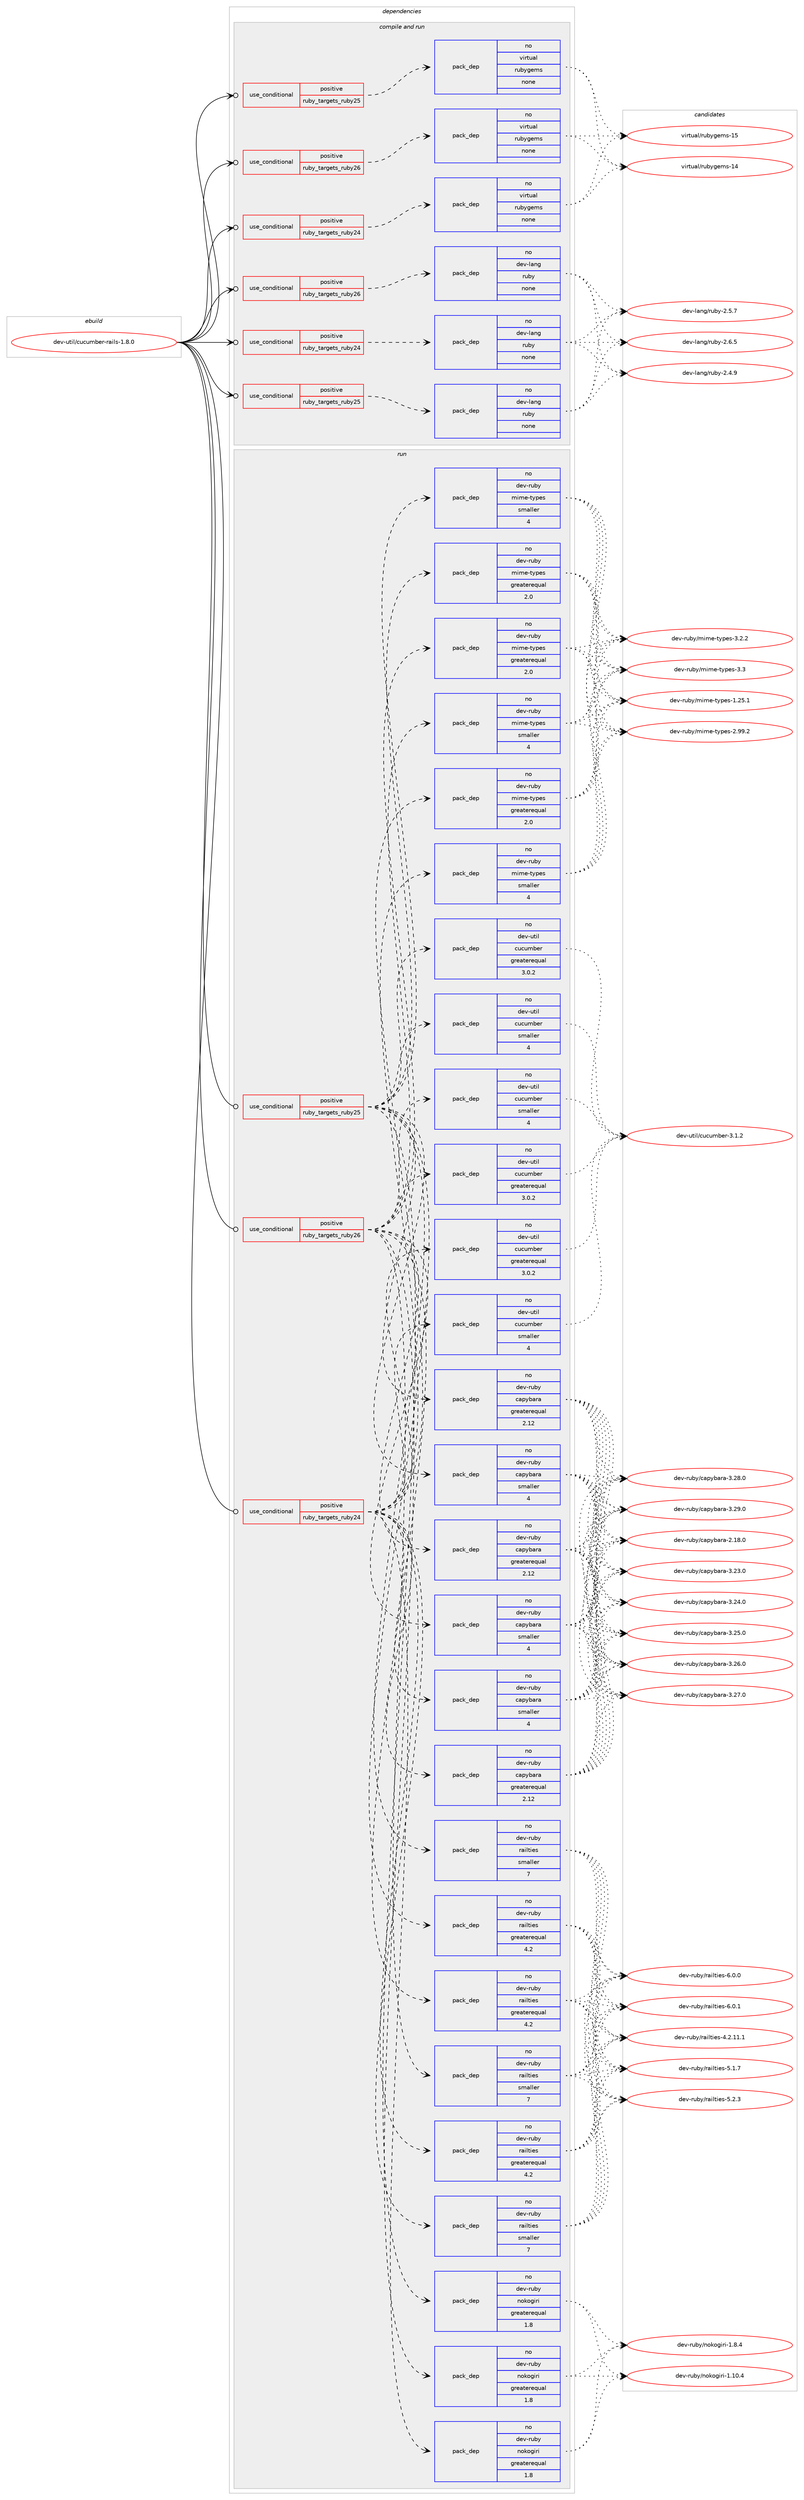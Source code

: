 digraph prolog {

# *************
# Graph options
# *************

newrank=true;
concentrate=true;
compound=true;
graph [rankdir=LR,fontname=Helvetica,fontsize=10,ranksep=1.5];#, ranksep=2.5, nodesep=0.2];
edge  [arrowhead=vee];
node  [fontname=Helvetica,fontsize=10];

# **********
# The ebuild
# **********

subgraph cluster_leftcol {
color=gray;
rank=same;
label=<<i>ebuild</i>>;
id [label="dev-util/cucumber-rails-1.8.0", color=red, width=4, href="../dev-util/cucumber-rails-1.8.0.svg"];
}

# ****************
# The dependencies
# ****************

subgraph cluster_midcol {
color=gray;
label=<<i>dependencies</i>>;
subgraph cluster_compile {
fillcolor="#eeeeee";
style=filled;
label=<<i>compile</i>>;
}
subgraph cluster_compileandrun {
fillcolor="#eeeeee";
style=filled;
label=<<i>compile and run</i>>;
subgraph cond182325 {
dependency727807 [label=<<TABLE BORDER="0" CELLBORDER="1" CELLSPACING="0" CELLPADDING="4"><TR><TD ROWSPAN="3" CELLPADDING="10">use_conditional</TD></TR><TR><TD>positive</TD></TR><TR><TD>ruby_targets_ruby24</TD></TR></TABLE>>, shape=none, color=red];
subgraph pack533356 {
dependency727808 [label=<<TABLE BORDER="0" CELLBORDER="1" CELLSPACING="0" CELLPADDING="4" WIDTH="220"><TR><TD ROWSPAN="6" CELLPADDING="30">pack_dep</TD></TR><TR><TD WIDTH="110">no</TD></TR><TR><TD>dev-lang</TD></TR><TR><TD>ruby</TD></TR><TR><TD>none</TD></TR><TR><TD></TD></TR></TABLE>>, shape=none, color=blue];
}
dependency727807:e -> dependency727808:w [weight=20,style="dashed",arrowhead="vee"];
}
id:e -> dependency727807:w [weight=20,style="solid",arrowhead="odotvee"];
subgraph cond182326 {
dependency727809 [label=<<TABLE BORDER="0" CELLBORDER="1" CELLSPACING="0" CELLPADDING="4"><TR><TD ROWSPAN="3" CELLPADDING="10">use_conditional</TD></TR><TR><TD>positive</TD></TR><TR><TD>ruby_targets_ruby24</TD></TR></TABLE>>, shape=none, color=red];
subgraph pack533357 {
dependency727810 [label=<<TABLE BORDER="0" CELLBORDER="1" CELLSPACING="0" CELLPADDING="4" WIDTH="220"><TR><TD ROWSPAN="6" CELLPADDING="30">pack_dep</TD></TR><TR><TD WIDTH="110">no</TD></TR><TR><TD>virtual</TD></TR><TR><TD>rubygems</TD></TR><TR><TD>none</TD></TR><TR><TD></TD></TR></TABLE>>, shape=none, color=blue];
}
dependency727809:e -> dependency727810:w [weight=20,style="dashed",arrowhead="vee"];
}
id:e -> dependency727809:w [weight=20,style="solid",arrowhead="odotvee"];
subgraph cond182327 {
dependency727811 [label=<<TABLE BORDER="0" CELLBORDER="1" CELLSPACING="0" CELLPADDING="4"><TR><TD ROWSPAN="3" CELLPADDING="10">use_conditional</TD></TR><TR><TD>positive</TD></TR><TR><TD>ruby_targets_ruby25</TD></TR></TABLE>>, shape=none, color=red];
subgraph pack533358 {
dependency727812 [label=<<TABLE BORDER="0" CELLBORDER="1" CELLSPACING="0" CELLPADDING="4" WIDTH="220"><TR><TD ROWSPAN="6" CELLPADDING="30">pack_dep</TD></TR><TR><TD WIDTH="110">no</TD></TR><TR><TD>dev-lang</TD></TR><TR><TD>ruby</TD></TR><TR><TD>none</TD></TR><TR><TD></TD></TR></TABLE>>, shape=none, color=blue];
}
dependency727811:e -> dependency727812:w [weight=20,style="dashed",arrowhead="vee"];
}
id:e -> dependency727811:w [weight=20,style="solid",arrowhead="odotvee"];
subgraph cond182328 {
dependency727813 [label=<<TABLE BORDER="0" CELLBORDER="1" CELLSPACING="0" CELLPADDING="4"><TR><TD ROWSPAN="3" CELLPADDING="10">use_conditional</TD></TR><TR><TD>positive</TD></TR><TR><TD>ruby_targets_ruby25</TD></TR></TABLE>>, shape=none, color=red];
subgraph pack533359 {
dependency727814 [label=<<TABLE BORDER="0" CELLBORDER="1" CELLSPACING="0" CELLPADDING="4" WIDTH="220"><TR><TD ROWSPAN="6" CELLPADDING="30">pack_dep</TD></TR><TR><TD WIDTH="110">no</TD></TR><TR><TD>virtual</TD></TR><TR><TD>rubygems</TD></TR><TR><TD>none</TD></TR><TR><TD></TD></TR></TABLE>>, shape=none, color=blue];
}
dependency727813:e -> dependency727814:w [weight=20,style="dashed",arrowhead="vee"];
}
id:e -> dependency727813:w [weight=20,style="solid",arrowhead="odotvee"];
subgraph cond182329 {
dependency727815 [label=<<TABLE BORDER="0" CELLBORDER="1" CELLSPACING="0" CELLPADDING="4"><TR><TD ROWSPAN="3" CELLPADDING="10">use_conditional</TD></TR><TR><TD>positive</TD></TR><TR><TD>ruby_targets_ruby26</TD></TR></TABLE>>, shape=none, color=red];
subgraph pack533360 {
dependency727816 [label=<<TABLE BORDER="0" CELLBORDER="1" CELLSPACING="0" CELLPADDING="4" WIDTH="220"><TR><TD ROWSPAN="6" CELLPADDING="30">pack_dep</TD></TR><TR><TD WIDTH="110">no</TD></TR><TR><TD>dev-lang</TD></TR><TR><TD>ruby</TD></TR><TR><TD>none</TD></TR><TR><TD></TD></TR></TABLE>>, shape=none, color=blue];
}
dependency727815:e -> dependency727816:w [weight=20,style="dashed",arrowhead="vee"];
}
id:e -> dependency727815:w [weight=20,style="solid",arrowhead="odotvee"];
subgraph cond182330 {
dependency727817 [label=<<TABLE BORDER="0" CELLBORDER="1" CELLSPACING="0" CELLPADDING="4"><TR><TD ROWSPAN="3" CELLPADDING="10">use_conditional</TD></TR><TR><TD>positive</TD></TR><TR><TD>ruby_targets_ruby26</TD></TR></TABLE>>, shape=none, color=red];
subgraph pack533361 {
dependency727818 [label=<<TABLE BORDER="0" CELLBORDER="1" CELLSPACING="0" CELLPADDING="4" WIDTH="220"><TR><TD ROWSPAN="6" CELLPADDING="30">pack_dep</TD></TR><TR><TD WIDTH="110">no</TD></TR><TR><TD>virtual</TD></TR><TR><TD>rubygems</TD></TR><TR><TD>none</TD></TR><TR><TD></TD></TR></TABLE>>, shape=none, color=blue];
}
dependency727817:e -> dependency727818:w [weight=20,style="dashed",arrowhead="vee"];
}
id:e -> dependency727817:w [weight=20,style="solid",arrowhead="odotvee"];
}
subgraph cluster_run {
fillcolor="#eeeeee";
style=filled;
label=<<i>run</i>>;
subgraph cond182331 {
dependency727819 [label=<<TABLE BORDER="0" CELLBORDER="1" CELLSPACING="0" CELLPADDING="4"><TR><TD ROWSPAN="3" CELLPADDING="10">use_conditional</TD></TR><TR><TD>positive</TD></TR><TR><TD>ruby_targets_ruby24</TD></TR></TABLE>>, shape=none, color=red];
subgraph pack533362 {
dependency727820 [label=<<TABLE BORDER="0" CELLBORDER="1" CELLSPACING="0" CELLPADDING="4" WIDTH="220"><TR><TD ROWSPAN="6" CELLPADDING="30">pack_dep</TD></TR><TR><TD WIDTH="110">no</TD></TR><TR><TD>dev-util</TD></TR><TR><TD>cucumber</TD></TR><TR><TD>greaterequal</TD></TR><TR><TD>3.0.2</TD></TR></TABLE>>, shape=none, color=blue];
}
dependency727819:e -> dependency727820:w [weight=20,style="dashed",arrowhead="vee"];
subgraph pack533363 {
dependency727821 [label=<<TABLE BORDER="0" CELLBORDER="1" CELLSPACING="0" CELLPADDING="4" WIDTH="220"><TR><TD ROWSPAN="6" CELLPADDING="30">pack_dep</TD></TR><TR><TD WIDTH="110">no</TD></TR><TR><TD>dev-util</TD></TR><TR><TD>cucumber</TD></TR><TR><TD>smaller</TD></TR><TR><TD>4</TD></TR></TABLE>>, shape=none, color=blue];
}
dependency727819:e -> dependency727821:w [weight=20,style="dashed",arrowhead="vee"];
subgraph pack533364 {
dependency727822 [label=<<TABLE BORDER="0" CELLBORDER="1" CELLSPACING="0" CELLPADDING="4" WIDTH="220"><TR><TD ROWSPAN="6" CELLPADDING="30">pack_dep</TD></TR><TR><TD WIDTH="110">no</TD></TR><TR><TD>dev-ruby</TD></TR><TR><TD>nokogiri</TD></TR><TR><TD>greaterequal</TD></TR><TR><TD>1.8</TD></TR></TABLE>>, shape=none, color=blue];
}
dependency727819:e -> dependency727822:w [weight=20,style="dashed",arrowhead="vee"];
subgraph pack533365 {
dependency727823 [label=<<TABLE BORDER="0" CELLBORDER="1" CELLSPACING="0" CELLPADDING="4" WIDTH="220"><TR><TD ROWSPAN="6" CELLPADDING="30">pack_dep</TD></TR><TR><TD WIDTH="110">no</TD></TR><TR><TD>dev-ruby</TD></TR><TR><TD>capybara</TD></TR><TR><TD>greaterequal</TD></TR><TR><TD>2.12</TD></TR></TABLE>>, shape=none, color=blue];
}
dependency727819:e -> dependency727823:w [weight=20,style="dashed",arrowhead="vee"];
subgraph pack533366 {
dependency727824 [label=<<TABLE BORDER="0" CELLBORDER="1" CELLSPACING="0" CELLPADDING="4" WIDTH="220"><TR><TD ROWSPAN="6" CELLPADDING="30">pack_dep</TD></TR><TR><TD WIDTH="110">no</TD></TR><TR><TD>dev-ruby</TD></TR><TR><TD>capybara</TD></TR><TR><TD>smaller</TD></TR><TR><TD>4</TD></TR></TABLE>>, shape=none, color=blue];
}
dependency727819:e -> dependency727824:w [weight=20,style="dashed",arrowhead="vee"];
subgraph pack533367 {
dependency727825 [label=<<TABLE BORDER="0" CELLBORDER="1" CELLSPACING="0" CELLPADDING="4" WIDTH="220"><TR><TD ROWSPAN="6" CELLPADDING="30">pack_dep</TD></TR><TR><TD WIDTH="110">no</TD></TR><TR><TD>dev-ruby</TD></TR><TR><TD>railties</TD></TR><TR><TD>greaterequal</TD></TR><TR><TD>4.2</TD></TR></TABLE>>, shape=none, color=blue];
}
dependency727819:e -> dependency727825:w [weight=20,style="dashed",arrowhead="vee"];
subgraph pack533368 {
dependency727826 [label=<<TABLE BORDER="0" CELLBORDER="1" CELLSPACING="0" CELLPADDING="4" WIDTH="220"><TR><TD ROWSPAN="6" CELLPADDING="30">pack_dep</TD></TR><TR><TD WIDTH="110">no</TD></TR><TR><TD>dev-ruby</TD></TR><TR><TD>railties</TD></TR><TR><TD>smaller</TD></TR><TR><TD>7</TD></TR></TABLE>>, shape=none, color=blue];
}
dependency727819:e -> dependency727826:w [weight=20,style="dashed",arrowhead="vee"];
subgraph pack533369 {
dependency727827 [label=<<TABLE BORDER="0" CELLBORDER="1" CELLSPACING="0" CELLPADDING="4" WIDTH="220"><TR><TD ROWSPAN="6" CELLPADDING="30">pack_dep</TD></TR><TR><TD WIDTH="110">no</TD></TR><TR><TD>dev-ruby</TD></TR><TR><TD>mime-types</TD></TR><TR><TD>greaterequal</TD></TR><TR><TD>2.0</TD></TR></TABLE>>, shape=none, color=blue];
}
dependency727819:e -> dependency727827:w [weight=20,style="dashed",arrowhead="vee"];
subgraph pack533370 {
dependency727828 [label=<<TABLE BORDER="0" CELLBORDER="1" CELLSPACING="0" CELLPADDING="4" WIDTH="220"><TR><TD ROWSPAN="6" CELLPADDING="30">pack_dep</TD></TR><TR><TD WIDTH="110">no</TD></TR><TR><TD>dev-ruby</TD></TR><TR><TD>mime-types</TD></TR><TR><TD>smaller</TD></TR><TR><TD>4</TD></TR></TABLE>>, shape=none, color=blue];
}
dependency727819:e -> dependency727828:w [weight=20,style="dashed",arrowhead="vee"];
}
id:e -> dependency727819:w [weight=20,style="solid",arrowhead="odot"];
subgraph cond182332 {
dependency727829 [label=<<TABLE BORDER="0" CELLBORDER="1" CELLSPACING="0" CELLPADDING="4"><TR><TD ROWSPAN="3" CELLPADDING="10">use_conditional</TD></TR><TR><TD>positive</TD></TR><TR><TD>ruby_targets_ruby25</TD></TR></TABLE>>, shape=none, color=red];
subgraph pack533371 {
dependency727830 [label=<<TABLE BORDER="0" CELLBORDER="1" CELLSPACING="0" CELLPADDING="4" WIDTH="220"><TR><TD ROWSPAN="6" CELLPADDING="30">pack_dep</TD></TR><TR><TD WIDTH="110">no</TD></TR><TR><TD>dev-util</TD></TR><TR><TD>cucumber</TD></TR><TR><TD>greaterequal</TD></TR><TR><TD>3.0.2</TD></TR></TABLE>>, shape=none, color=blue];
}
dependency727829:e -> dependency727830:w [weight=20,style="dashed",arrowhead="vee"];
subgraph pack533372 {
dependency727831 [label=<<TABLE BORDER="0" CELLBORDER="1" CELLSPACING="0" CELLPADDING="4" WIDTH="220"><TR><TD ROWSPAN="6" CELLPADDING="30">pack_dep</TD></TR><TR><TD WIDTH="110">no</TD></TR><TR><TD>dev-util</TD></TR><TR><TD>cucumber</TD></TR><TR><TD>smaller</TD></TR><TR><TD>4</TD></TR></TABLE>>, shape=none, color=blue];
}
dependency727829:e -> dependency727831:w [weight=20,style="dashed",arrowhead="vee"];
subgraph pack533373 {
dependency727832 [label=<<TABLE BORDER="0" CELLBORDER="1" CELLSPACING="0" CELLPADDING="4" WIDTH="220"><TR><TD ROWSPAN="6" CELLPADDING="30">pack_dep</TD></TR><TR><TD WIDTH="110">no</TD></TR><TR><TD>dev-ruby</TD></TR><TR><TD>nokogiri</TD></TR><TR><TD>greaterequal</TD></TR><TR><TD>1.8</TD></TR></TABLE>>, shape=none, color=blue];
}
dependency727829:e -> dependency727832:w [weight=20,style="dashed",arrowhead="vee"];
subgraph pack533374 {
dependency727833 [label=<<TABLE BORDER="0" CELLBORDER="1" CELLSPACING="0" CELLPADDING="4" WIDTH="220"><TR><TD ROWSPAN="6" CELLPADDING="30">pack_dep</TD></TR><TR><TD WIDTH="110">no</TD></TR><TR><TD>dev-ruby</TD></TR><TR><TD>capybara</TD></TR><TR><TD>greaterequal</TD></TR><TR><TD>2.12</TD></TR></TABLE>>, shape=none, color=blue];
}
dependency727829:e -> dependency727833:w [weight=20,style="dashed",arrowhead="vee"];
subgraph pack533375 {
dependency727834 [label=<<TABLE BORDER="0" CELLBORDER="1" CELLSPACING="0" CELLPADDING="4" WIDTH="220"><TR><TD ROWSPAN="6" CELLPADDING="30">pack_dep</TD></TR><TR><TD WIDTH="110">no</TD></TR><TR><TD>dev-ruby</TD></TR><TR><TD>capybara</TD></TR><TR><TD>smaller</TD></TR><TR><TD>4</TD></TR></TABLE>>, shape=none, color=blue];
}
dependency727829:e -> dependency727834:w [weight=20,style="dashed",arrowhead="vee"];
subgraph pack533376 {
dependency727835 [label=<<TABLE BORDER="0" CELLBORDER="1" CELLSPACING="0" CELLPADDING="4" WIDTH="220"><TR><TD ROWSPAN="6" CELLPADDING="30">pack_dep</TD></TR><TR><TD WIDTH="110">no</TD></TR><TR><TD>dev-ruby</TD></TR><TR><TD>railties</TD></TR><TR><TD>greaterequal</TD></TR><TR><TD>4.2</TD></TR></TABLE>>, shape=none, color=blue];
}
dependency727829:e -> dependency727835:w [weight=20,style="dashed",arrowhead="vee"];
subgraph pack533377 {
dependency727836 [label=<<TABLE BORDER="0" CELLBORDER="1" CELLSPACING="0" CELLPADDING="4" WIDTH="220"><TR><TD ROWSPAN="6" CELLPADDING="30">pack_dep</TD></TR><TR><TD WIDTH="110">no</TD></TR><TR><TD>dev-ruby</TD></TR><TR><TD>railties</TD></TR><TR><TD>smaller</TD></TR><TR><TD>7</TD></TR></TABLE>>, shape=none, color=blue];
}
dependency727829:e -> dependency727836:w [weight=20,style="dashed",arrowhead="vee"];
subgraph pack533378 {
dependency727837 [label=<<TABLE BORDER="0" CELLBORDER="1" CELLSPACING="0" CELLPADDING="4" WIDTH="220"><TR><TD ROWSPAN="6" CELLPADDING="30">pack_dep</TD></TR><TR><TD WIDTH="110">no</TD></TR><TR><TD>dev-ruby</TD></TR><TR><TD>mime-types</TD></TR><TR><TD>greaterequal</TD></TR><TR><TD>2.0</TD></TR></TABLE>>, shape=none, color=blue];
}
dependency727829:e -> dependency727837:w [weight=20,style="dashed",arrowhead="vee"];
subgraph pack533379 {
dependency727838 [label=<<TABLE BORDER="0" CELLBORDER="1" CELLSPACING="0" CELLPADDING="4" WIDTH="220"><TR><TD ROWSPAN="6" CELLPADDING="30">pack_dep</TD></TR><TR><TD WIDTH="110">no</TD></TR><TR><TD>dev-ruby</TD></TR><TR><TD>mime-types</TD></TR><TR><TD>smaller</TD></TR><TR><TD>4</TD></TR></TABLE>>, shape=none, color=blue];
}
dependency727829:e -> dependency727838:w [weight=20,style="dashed",arrowhead="vee"];
}
id:e -> dependency727829:w [weight=20,style="solid",arrowhead="odot"];
subgraph cond182333 {
dependency727839 [label=<<TABLE BORDER="0" CELLBORDER="1" CELLSPACING="0" CELLPADDING="4"><TR><TD ROWSPAN="3" CELLPADDING="10">use_conditional</TD></TR><TR><TD>positive</TD></TR><TR><TD>ruby_targets_ruby26</TD></TR></TABLE>>, shape=none, color=red];
subgraph pack533380 {
dependency727840 [label=<<TABLE BORDER="0" CELLBORDER="1" CELLSPACING="0" CELLPADDING="4" WIDTH="220"><TR><TD ROWSPAN="6" CELLPADDING="30">pack_dep</TD></TR><TR><TD WIDTH="110">no</TD></TR><TR><TD>dev-util</TD></TR><TR><TD>cucumber</TD></TR><TR><TD>greaterequal</TD></TR><TR><TD>3.0.2</TD></TR></TABLE>>, shape=none, color=blue];
}
dependency727839:e -> dependency727840:w [weight=20,style="dashed",arrowhead="vee"];
subgraph pack533381 {
dependency727841 [label=<<TABLE BORDER="0" CELLBORDER="1" CELLSPACING="0" CELLPADDING="4" WIDTH="220"><TR><TD ROWSPAN="6" CELLPADDING="30">pack_dep</TD></TR><TR><TD WIDTH="110">no</TD></TR><TR><TD>dev-util</TD></TR><TR><TD>cucumber</TD></TR><TR><TD>smaller</TD></TR><TR><TD>4</TD></TR></TABLE>>, shape=none, color=blue];
}
dependency727839:e -> dependency727841:w [weight=20,style="dashed",arrowhead="vee"];
subgraph pack533382 {
dependency727842 [label=<<TABLE BORDER="0" CELLBORDER="1" CELLSPACING="0" CELLPADDING="4" WIDTH="220"><TR><TD ROWSPAN="6" CELLPADDING="30">pack_dep</TD></TR><TR><TD WIDTH="110">no</TD></TR><TR><TD>dev-ruby</TD></TR><TR><TD>nokogiri</TD></TR><TR><TD>greaterequal</TD></TR><TR><TD>1.8</TD></TR></TABLE>>, shape=none, color=blue];
}
dependency727839:e -> dependency727842:w [weight=20,style="dashed",arrowhead="vee"];
subgraph pack533383 {
dependency727843 [label=<<TABLE BORDER="0" CELLBORDER="1" CELLSPACING="0" CELLPADDING="4" WIDTH="220"><TR><TD ROWSPAN="6" CELLPADDING="30">pack_dep</TD></TR><TR><TD WIDTH="110">no</TD></TR><TR><TD>dev-ruby</TD></TR><TR><TD>capybara</TD></TR><TR><TD>greaterequal</TD></TR><TR><TD>2.12</TD></TR></TABLE>>, shape=none, color=blue];
}
dependency727839:e -> dependency727843:w [weight=20,style="dashed",arrowhead="vee"];
subgraph pack533384 {
dependency727844 [label=<<TABLE BORDER="0" CELLBORDER="1" CELLSPACING="0" CELLPADDING="4" WIDTH="220"><TR><TD ROWSPAN="6" CELLPADDING="30">pack_dep</TD></TR><TR><TD WIDTH="110">no</TD></TR><TR><TD>dev-ruby</TD></TR><TR><TD>capybara</TD></TR><TR><TD>smaller</TD></TR><TR><TD>4</TD></TR></TABLE>>, shape=none, color=blue];
}
dependency727839:e -> dependency727844:w [weight=20,style="dashed",arrowhead="vee"];
subgraph pack533385 {
dependency727845 [label=<<TABLE BORDER="0" CELLBORDER="1" CELLSPACING="0" CELLPADDING="4" WIDTH="220"><TR><TD ROWSPAN="6" CELLPADDING="30">pack_dep</TD></TR><TR><TD WIDTH="110">no</TD></TR><TR><TD>dev-ruby</TD></TR><TR><TD>railties</TD></TR><TR><TD>greaterequal</TD></TR><TR><TD>4.2</TD></TR></TABLE>>, shape=none, color=blue];
}
dependency727839:e -> dependency727845:w [weight=20,style="dashed",arrowhead="vee"];
subgraph pack533386 {
dependency727846 [label=<<TABLE BORDER="0" CELLBORDER="1" CELLSPACING="0" CELLPADDING="4" WIDTH="220"><TR><TD ROWSPAN="6" CELLPADDING="30">pack_dep</TD></TR><TR><TD WIDTH="110">no</TD></TR><TR><TD>dev-ruby</TD></TR><TR><TD>railties</TD></TR><TR><TD>smaller</TD></TR><TR><TD>7</TD></TR></TABLE>>, shape=none, color=blue];
}
dependency727839:e -> dependency727846:w [weight=20,style="dashed",arrowhead="vee"];
subgraph pack533387 {
dependency727847 [label=<<TABLE BORDER="0" CELLBORDER="1" CELLSPACING="0" CELLPADDING="4" WIDTH="220"><TR><TD ROWSPAN="6" CELLPADDING="30">pack_dep</TD></TR><TR><TD WIDTH="110">no</TD></TR><TR><TD>dev-ruby</TD></TR><TR><TD>mime-types</TD></TR><TR><TD>greaterequal</TD></TR><TR><TD>2.0</TD></TR></TABLE>>, shape=none, color=blue];
}
dependency727839:e -> dependency727847:w [weight=20,style="dashed",arrowhead="vee"];
subgraph pack533388 {
dependency727848 [label=<<TABLE BORDER="0" CELLBORDER="1" CELLSPACING="0" CELLPADDING="4" WIDTH="220"><TR><TD ROWSPAN="6" CELLPADDING="30">pack_dep</TD></TR><TR><TD WIDTH="110">no</TD></TR><TR><TD>dev-ruby</TD></TR><TR><TD>mime-types</TD></TR><TR><TD>smaller</TD></TR><TR><TD>4</TD></TR></TABLE>>, shape=none, color=blue];
}
dependency727839:e -> dependency727848:w [weight=20,style="dashed",arrowhead="vee"];
}
id:e -> dependency727839:w [weight=20,style="solid",arrowhead="odot"];
}
}

# **************
# The candidates
# **************

subgraph cluster_choices {
rank=same;
color=gray;
label=<<i>candidates</i>>;

subgraph choice533356 {
color=black;
nodesep=1;
choice10010111845108971101034711411798121455046524657 [label="dev-lang/ruby-2.4.9", color=red, width=4,href="../dev-lang/ruby-2.4.9.svg"];
choice10010111845108971101034711411798121455046534655 [label="dev-lang/ruby-2.5.7", color=red, width=4,href="../dev-lang/ruby-2.5.7.svg"];
choice10010111845108971101034711411798121455046544653 [label="dev-lang/ruby-2.6.5", color=red, width=4,href="../dev-lang/ruby-2.6.5.svg"];
dependency727808:e -> choice10010111845108971101034711411798121455046524657:w [style=dotted,weight="100"];
dependency727808:e -> choice10010111845108971101034711411798121455046534655:w [style=dotted,weight="100"];
dependency727808:e -> choice10010111845108971101034711411798121455046544653:w [style=dotted,weight="100"];
}
subgraph choice533357 {
color=black;
nodesep=1;
choice118105114116117971084711411798121103101109115454952 [label="virtual/rubygems-14", color=red, width=4,href="../virtual/rubygems-14.svg"];
choice118105114116117971084711411798121103101109115454953 [label="virtual/rubygems-15", color=red, width=4,href="../virtual/rubygems-15.svg"];
dependency727810:e -> choice118105114116117971084711411798121103101109115454952:w [style=dotted,weight="100"];
dependency727810:e -> choice118105114116117971084711411798121103101109115454953:w [style=dotted,weight="100"];
}
subgraph choice533358 {
color=black;
nodesep=1;
choice10010111845108971101034711411798121455046524657 [label="dev-lang/ruby-2.4.9", color=red, width=4,href="../dev-lang/ruby-2.4.9.svg"];
choice10010111845108971101034711411798121455046534655 [label="dev-lang/ruby-2.5.7", color=red, width=4,href="../dev-lang/ruby-2.5.7.svg"];
choice10010111845108971101034711411798121455046544653 [label="dev-lang/ruby-2.6.5", color=red, width=4,href="../dev-lang/ruby-2.6.5.svg"];
dependency727812:e -> choice10010111845108971101034711411798121455046524657:w [style=dotted,weight="100"];
dependency727812:e -> choice10010111845108971101034711411798121455046534655:w [style=dotted,weight="100"];
dependency727812:e -> choice10010111845108971101034711411798121455046544653:w [style=dotted,weight="100"];
}
subgraph choice533359 {
color=black;
nodesep=1;
choice118105114116117971084711411798121103101109115454952 [label="virtual/rubygems-14", color=red, width=4,href="../virtual/rubygems-14.svg"];
choice118105114116117971084711411798121103101109115454953 [label="virtual/rubygems-15", color=red, width=4,href="../virtual/rubygems-15.svg"];
dependency727814:e -> choice118105114116117971084711411798121103101109115454952:w [style=dotted,weight="100"];
dependency727814:e -> choice118105114116117971084711411798121103101109115454953:w [style=dotted,weight="100"];
}
subgraph choice533360 {
color=black;
nodesep=1;
choice10010111845108971101034711411798121455046524657 [label="dev-lang/ruby-2.4.9", color=red, width=4,href="../dev-lang/ruby-2.4.9.svg"];
choice10010111845108971101034711411798121455046534655 [label="dev-lang/ruby-2.5.7", color=red, width=4,href="../dev-lang/ruby-2.5.7.svg"];
choice10010111845108971101034711411798121455046544653 [label="dev-lang/ruby-2.6.5", color=red, width=4,href="../dev-lang/ruby-2.6.5.svg"];
dependency727816:e -> choice10010111845108971101034711411798121455046524657:w [style=dotted,weight="100"];
dependency727816:e -> choice10010111845108971101034711411798121455046534655:w [style=dotted,weight="100"];
dependency727816:e -> choice10010111845108971101034711411798121455046544653:w [style=dotted,weight="100"];
}
subgraph choice533361 {
color=black;
nodesep=1;
choice118105114116117971084711411798121103101109115454952 [label="virtual/rubygems-14", color=red, width=4,href="../virtual/rubygems-14.svg"];
choice118105114116117971084711411798121103101109115454953 [label="virtual/rubygems-15", color=red, width=4,href="../virtual/rubygems-15.svg"];
dependency727818:e -> choice118105114116117971084711411798121103101109115454952:w [style=dotted,weight="100"];
dependency727818:e -> choice118105114116117971084711411798121103101109115454953:w [style=dotted,weight="100"];
}
subgraph choice533362 {
color=black;
nodesep=1;
choice1001011184511711610510847991179911710998101114455146494650 [label="dev-util/cucumber-3.1.2", color=red, width=4,href="../dev-util/cucumber-3.1.2.svg"];
dependency727820:e -> choice1001011184511711610510847991179911710998101114455146494650:w [style=dotted,weight="100"];
}
subgraph choice533363 {
color=black;
nodesep=1;
choice1001011184511711610510847991179911710998101114455146494650 [label="dev-util/cucumber-3.1.2", color=red, width=4,href="../dev-util/cucumber-3.1.2.svg"];
dependency727821:e -> choice1001011184511711610510847991179911710998101114455146494650:w [style=dotted,weight="100"];
}
subgraph choice533364 {
color=black;
nodesep=1;
choice10010111845114117981214711011110711110310511410545494649484652 [label="dev-ruby/nokogiri-1.10.4", color=red, width=4,href="../dev-ruby/nokogiri-1.10.4.svg"];
choice100101118451141179812147110111107111103105114105454946564652 [label="dev-ruby/nokogiri-1.8.4", color=red, width=4,href="../dev-ruby/nokogiri-1.8.4.svg"];
dependency727822:e -> choice10010111845114117981214711011110711110310511410545494649484652:w [style=dotted,weight="100"];
dependency727822:e -> choice100101118451141179812147110111107111103105114105454946564652:w [style=dotted,weight="100"];
}
subgraph choice533365 {
color=black;
nodesep=1;
choice100101118451141179812147999711212198971149745504649564648 [label="dev-ruby/capybara-2.18.0", color=red, width=4,href="../dev-ruby/capybara-2.18.0.svg"];
choice100101118451141179812147999711212198971149745514650514648 [label="dev-ruby/capybara-3.23.0", color=red, width=4,href="../dev-ruby/capybara-3.23.0.svg"];
choice100101118451141179812147999711212198971149745514650524648 [label="dev-ruby/capybara-3.24.0", color=red, width=4,href="../dev-ruby/capybara-3.24.0.svg"];
choice100101118451141179812147999711212198971149745514650534648 [label="dev-ruby/capybara-3.25.0", color=red, width=4,href="../dev-ruby/capybara-3.25.0.svg"];
choice100101118451141179812147999711212198971149745514650544648 [label="dev-ruby/capybara-3.26.0", color=red, width=4,href="../dev-ruby/capybara-3.26.0.svg"];
choice100101118451141179812147999711212198971149745514650554648 [label="dev-ruby/capybara-3.27.0", color=red, width=4,href="../dev-ruby/capybara-3.27.0.svg"];
choice100101118451141179812147999711212198971149745514650564648 [label="dev-ruby/capybara-3.28.0", color=red, width=4,href="../dev-ruby/capybara-3.28.0.svg"];
choice100101118451141179812147999711212198971149745514650574648 [label="dev-ruby/capybara-3.29.0", color=red, width=4,href="../dev-ruby/capybara-3.29.0.svg"];
dependency727823:e -> choice100101118451141179812147999711212198971149745504649564648:w [style=dotted,weight="100"];
dependency727823:e -> choice100101118451141179812147999711212198971149745514650514648:w [style=dotted,weight="100"];
dependency727823:e -> choice100101118451141179812147999711212198971149745514650524648:w [style=dotted,weight="100"];
dependency727823:e -> choice100101118451141179812147999711212198971149745514650534648:w [style=dotted,weight="100"];
dependency727823:e -> choice100101118451141179812147999711212198971149745514650544648:w [style=dotted,weight="100"];
dependency727823:e -> choice100101118451141179812147999711212198971149745514650554648:w [style=dotted,weight="100"];
dependency727823:e -> choice100101118451141179812147999711212198971149745514650564648:w [style=dotted,weight="100"];
dependency727823:e -> choice100101118451141179812147999711212198971149745514650574648:w [style=dotted,weight="100"];
}
subgraph choice533366 {
color=black;
nodesep=1;
choice100101118451141179812147999711212198971149745504649564648 [label="dev-ruby/capybara-2.18.0", color=red, width=4,href="../dev-ruby/capybara-2.18.0.svg"];
choice100101118451141179812147999711212198971149745514650514648 [label="dev-ruby/capybara-3.23.0", color=red, width=4,href="../dev-ruby/capybara-3.23.0.svg"];
choice100101118451141179812147999711212198971149745514650524648 [label="dev-ruby/capybara-3.24.0", color=red, width=4,href="../dev-ruby/capybara-3.24.0.svg"];
choice100101118451141179812147999711212198971149745514650534648 [label="dev-ruby/capybara-3.25.0", color=red, width=4,href="../dev-ruby/capybara-3.25.0.svg"];
choice100101118451141179812147999711212198971149745514650544648 [label="dev-ruby/capybara-3.26.0", color=red, width=4,href="../dev-ruby/capybara-3.26.0.svg"];
choice100101118451141179812147999711212198971149745514650554648 [label="dev-ruby/capybara-3.27.0", color=red, width=4,href="../dev-ruby/capybara-3.27.0.svg"];
choice100101118451141179812147999711212198971149745514650564648 [label="dev-ruby/capybara-3.28.0", color=red, width=4,href="../dev-ruby/capybara-3.28.0.svg"];
choice100101118451141179812147999711212198971149745514650574648 [label="dev-ruby/capybara-3.29.0", color=red, width=4,href="../dev-ruby/capybara-3.29.0.svg"];
dependency727824:e -> choice100101118451141179812147999711212198971149745504649564648:w [style=dotted,weight="100"];
dependency727824:e -> choice100101118451141179812147999711212198971149745514650514648:w [style=dotted,weight="100"];
dependency727824:e -> choice100101118451141179812147999711212198971149745514650524648:w [style=dotted,weight="100"];
dependency727824:e -> choice100101118451141179812147999711212198971149745514650534648:w [style=dotted,weight="100"];
dependency727824:e -> choice100101118451141179812147999711212198971149745514650544648:w [style=dotted,weight="100"];
dependency727824:e -> choice100101118451141179812147999711212198971149745514650554648:w [style=dotted,weight="100"];
dependency727824:e -> choice100101118451141179812147999711212198971149745514650564648:w [style=dotted,weight="100"];
dependency727824:e -> choice100101118451141179812147999711212198971149745514650574648:w [style=dotted,weight="100"];
}
subgraph choice533367 {
color=black;
nodesep=1;
choice10010111845114117981214711497105108116105101115455246504649494649 [label="dev-ruby/railties-4.2.11.1", color=red, width=4,href="../dev-ruby/railties-4.2.11.1.svg"];
choice10010111845114117981214711497105108116105101115455346494655 [label="dev-ruby/railties-5.1.7", color=red, width=4,href="../dev-ruby/railties-5.1.7.svg"];
choice10010111845114117981214711497105108116105101115455346504651 [label="dev-ruby/railties-5.2.3", color=red, width=4,href="../dev-ruby/railties-5.2.3.svg"];
choice10010111845114117981214711497105108116105101115455446484648 [label="dev-ruby/railties-6.0.0", color=red, width=4,href="../dev-ruby/railties-6.0.0.svg"];
choice10010111845114117981214711497105108116105101115455446484649 [label="dev-ruby/railties-6.0.1", color=red, width=4,href="../dev-ruby/railties-6.0.1.svg"];
dependency727825:e -> choice10010111845114117981214711497105108116105101115455246504649494649:w [style=dotted,weight="100"];
dependency727825:e -> choice10010111845114117981214711497105108116105101115455346494655:w [style=dotted,weight="100"];
dependency727825:e -> choice10010111845114117981214711497105108116105101115455346504651:w [style=dotted,weight="100"];
dependency727825:e -> choice10010111845114117981214711497105108116105101115455446484648:w [style=dotted,weight="100"];
dependency727825:e -> choice10010111845114117981214711497105108116105101115455446484649:w [style=dotted,weight="100"];
}
subgraph choice533368 {
color=black;
nodesep=1;
choice10010111845114117981214711497105108116105101115455246504649494649 [label="dev-ruby/railties-4.2.11.1", color=red, width=4,href="../dev-ruby/railties-4.2.11.1.svg"];
choice10010111845114117981214711497105108116105101115455346494655 [label="dev-ruby/railties-5.1.7", color=red, width=4,href="../dev-ruby/railties-5.1.7.svg"];
choice10010111845114117981214711497105108116105101115455346504651 [label="dev-ruby/railties-5.2.3", color=red, width=4,href="../dev-ruby/railties-5.2.3.svg"];
choice10010111845114117981214711497105108116105101115455446484648 [label="dev-ruby/railties-6.0.0", color=red, width=4,href="../dev-ruby/railties-6.0.0.svg"];
choice10010111845114117981214711497105108116105101115455446484649 [label="dev-ruby/railties-6.0.1", color=red, width=4,href="../dev-ruby/railties-6.0.1.svg"];
dependency727826:e -> choice10010111845114117981214711497105108116105101115455246504649494649:w [style=dotted,weight="100"];
dependency727826:e -> choice10010111845114117981214711497105108116105101115455346494655:w [style=dotted,weight="100"];
dependency727826:e -> choice10010111845114117981214711497105108116105101115455346504651:w [style=dotted,weight="100"];
dependency727826:e -> choice10010111845114117981214711497105108116105101115455446484648:w [style=dotted,weight="100"];
dependency727826:e -> choice10010111845114117981214711497105108116105101115455446484649:w [style=dotted,weight="100"];
}
subgraph choice533369 {
color=black;
nodesep=1;
choice1001011184511411798121471091051091014511612111210111545494650534649 [label="dev-ruby/mime-types-1.25.1", color=red, width=4,href="../dev-ruby/mime-types-1.25.1.svg"];
choice1001011184511411798121471091051091014511612111210111545504657574650 [label="dev-ruby/mime-types-2.99.2", color=red, width=4,href="../dev-ruby/mime-types-2.99.2.svg"];
choice10010111845114117981214710910510910145116121112101115455146504650 [label="dev-ruby/mime-types-3.2.2", color=red, width=4,href="../dev-ruby/mime-types-3.2.2.svg"];
choice1001011184511411798121471091051091014511612111210111545514651 [label="dev-ruby/mime-types-3.3", color=red, width=4,href="../dev-ruby/mime-types-3.3.svg"];
dependency727827:e -> choice1001011184511411798121471091051091014511612111210111545494650534649:w [style=dotted,weight="100"];
dependency727827:e -> choice1001011184511411798121471091051091014511612111210111545504657574650:w [style=dotted,weight="100"];
dependency727827:e -> choice10010111845114117981214710910510910145116121112101115455146504650:w [style=dotted,weight="100"];
dependency727827:e -> choice1001011184511411798121471091051091014511612111210111545514651:w [style=dotted,weight="100"];
}
subgraph choice533370 {
color=black;
nodesep=1;
choice1001011184511411798121471091051091014511612111210111545494650534649 [label="dev-ruby/mime-types-1.25.1", color=red, width=4,href="../dev-ruby/mime-types-1.25.1.svg"];
choice1001011184511411798121471091051091014511612111210111545504657574650 [label="dev-ruby/mime-types-2.99.2", color=red, width=4,href="../dev-ruby/mime-types-2.99.2.svg"];
choice10010111845114117981214710910510910145116121112101115455146504650 [label="dev-ruby/mime-types-3.2.2", color=red, width=4,href="../dev-ruby/mime-types-3.2.2.svg"];
choice1001011184511411798121471091051091014511612111210111545514651 [label="dev-ruby/mime-types-3.3", color=red, width=4,href="../dev-ruby/mime-types-3.3.svg"];
dependency727828:e -> choice1001011184511411798121471091051091014511612111210111545494650534649:w [style=dotted,weight="100"];
dependency727828:e -> choice1001011184511411798121471091051091014511612111210111545504657574650:w [style=dotted,weight="100"];
dependency727828:e -> choice10010111845114117981214710910510910145116121112101115455146504650:w [style=dotted,weight="100"];
dependency727828:e -> choice1001011184511411798121471091051091014511612111210111545514651:w [style=dotted,weight="100"];
}
subgraph choice533371 {
color=black;
nodesep=1;
choice1001011184511711610510847991179911710998101114455146494650 [label="dev-util/cucumber-3.1.2", color=red, width=4,href="../dev-util/cucumber-3.1.2.svg"];
dependency727830:e -> choice1001011184511711610510847991179911710998101114455146494650:w [style=dotted,weight="100"];
}
subgraph choice533372 {
color=black;
nodesep=1;
choice1001011184511711610510847991179911710998101114455146494650 [label="dev-util/cucumber-3.1.2", color=red, width=4,href="../dev-util/cucumber-3.1.2.svg"];
dependency727831:e -> choice1001011184511711610510847991179911710998101114455146494650:w [style=dotted,weight="100"];
}
subgraph choice533373 {
color=black;
nodesep=1;
choice10010111845114117981214711011110711110310511410545494649484652 [label="dev-ruby/nokogiri-1.10.4", color=red, width=4,href="../dev-ruby/nokogiri-1.10.4.svg"];
choice100101118451141179812147110111107111103105114105454946564652 [label="dev-ruby/nokogiri-1.8.4", color=red, width=4,href="../dev-ruby/nokogiri-1.8.4.svg"];
dependency727832:e -> choice10010111845114117981214711011110711110310511410545494649484652:w [style=dotted,weight="100"];
dependency727832:e -> choice100101118451141179812147110111107111103105114105454946564652:w [style=dotted,weight="100"];
}
subgraph choice533374 {
color=black;
nodesep=1;
choice100101118451141179812147999711212198971149745504649564648 [label="dev-ruby/capybara-2.18.0", color=red, width=4,href="../dev-ruby/capybara-2.18.0.svg"];
choice100101118451141179812147999711212198971149745514650514648 [label="dev-ruby/capybara-3.23.0", color=red, width=4,href="../dev-ruby/capybara-3.23.0.svg"];
choice100101118451141179812147999711212198971149745514650524648 [label="dev-ruby/capybara-3.24.0", color=red, width=4,href="../dev-ruby/capybara-3.24.0.svg"];
choice100101118451141179812147999711212198971149745514650534648 [label="dev-ruby/capybara-3.25.0", color=red, width=4,href="../dev-ruby/capybara-3.25.0.svg"];
choice100101118451141179812147999711212198971149745514650544648 [label="dev-ruby/capybara-3.26.0", color=red, width=4,href="../dev-ruby/capybara-3.26.0.svg"];
choice100101118451141179812147999711212198971149745514650554648 [label="dev-ruby/capybara-3.27.0", color=red, width=4,href="../dev-ruby/capybara-3.27.0.svg"];
choice100101118451141179812147999711212198971149745514650564648 [label="dev-ruby/capybara-3.28.0", color=red, width=4,href="../dev-ruby/capybara-3.28.0.svg"];
choice100101118451141179812147999711212198971149745514650574648 [label="dev-ruby/capybara-3.29.0", color=red, width=4,href="../dev-ruby/capybara-3.29.0.svg"];
dependency727833:e -> choice100101118451141179812147999711212198971149745504649564648:w [style=dotted,weight="100"];
dependency727833:e -> choice100101118451141179812147999711212198971149745514650514648:w [style=dotted,weight="100"];
dependency727833:e -> choice100101118451141179812147999711212198971149745514650524648:w [style=dotted,weight="100"];
dependency727833:e -> choice100101118451141179812147999711212198971149745514650534648:w [style=dotted,weight="100"];
dependency727833:e -> choice100101118451141179812147999711212198971149745514650544648:w [style=dotted,weight="100"];
dependency727833:e -> choice100101118451141179812147999711212198971149745514650554648:w [style=dotted,weight="100"];
dependency727833:e -> choice100101118451141179812147999711212198971149745514650564648:w [style=dotted,weight="100"];
dependency727833:e -> choice100101118451141179812147999711212198971149745514650574648:w [style=dotted,weight="100"];
}
subgraph choice533375 {
color=black;
nodesep=1;
choice100101118451141179812147999711212198971149745504649564648 [label="dev-ruby/capybara-2.18.0", color=red, width=4,href="../dev-ruby/capybara-2.18.0.svg"];
choice100101118451141179812147999711212198971149745514650514648 [label="dev-ruby/capybara-3.23.0", color=red, width=4,href="../dev-ruby/capybara-3.23.0.svg"];
choice100101118451141179812147999711212198971149745514650524648 [label="dev-ruby/capybara-3.24.0", color=red, width=4,href="../dev-ruby/capybara-3.24.0.svg"];
choice100101118451141179812147999711212198971149745514650534648 [label="dev-ruby/capybara-3.25.0", color=red, width=4,href="../dev-ruby/capybara-3.25.0.svg"];
choice100101118451141179812147999711212198971149745514650544648 [label="dev-ruby/capybara-3.26.0", color=red, width=4,href="../dev-ruby/capybara-3.26.0.svg"];
choice100101118451141179812147999711212198971149745514650554648 [label="dev-ruby/capybara-3.27.0", color=red, width=4,href="../dev-ruby/capybara-3.27.0.svg"];
choice100101118451141179812147999711212198971149745514650564648 [label="dev-ruby/capybara-3.28.0", color=red, width=4,href="../dev-ruby/capybara-3.28.0.svg"];
choice100101118451141179812147999711212198971149745514650574648 [label="dev-ruby/capybara-3.29.0", color=red, width=4,href="../dev-ruby/capybara-3.29.0.svg"];
dependency727834:e -> choice100101118451141179812147999711212198971149745504649564648:w [style=dotted,weight="100"];
dependency727834:e -> choice100101118451141179812147999711212198971149745514650514648:w [style=dotted,weight="100"];
dependency727834:e -> choice100101118451141179812147999711212198971149745514650524648:w [style=dotted,weight="100"];
dependency727834:e -> choice100101118451141179812147999711212198971149745514650534648:w [style=dotted,weight="100"];
dependency727834:e -> choice100101118451141179812147999711212198971149745514650544648:w [style=dotted,weight="100"];
dependency727834:e -> choice100101118451141179812147999711212198971149745514650554648:w [style=dotted,weight="100"];
dependency727834:e -> choice100101118451141179812147999711212198971149745514650564648:w [style=dotted,weight="100"];
dependency727834:e -> choice100101118451141179812147999711212198971149745514650574648:w [style=dotted,weight="100"];
}
subgraph choice533376 {
color=black;
nodesep=1;
choice10010111845114117981214711497105108116105101115455246504649494649 [label="dev-ruby/railties-4.2.11.1", color=red, width=4,href="../dev-ruby/railties-4.2.11.1.svg"];
choice10010111845114117981214711497105108116105101115455346494655 [label="dev-ruby/railties-5.1.7", color=red, width=4,href="../dev-ruby/railties-5.1.7.svg"];
choice10010111845114117981214711497105108116105101115455346504651 [label="dev-ruby/railties-5.2.3", color=red, width=4,href="../dev-ruby/railties-5.2.3.svg"];
choice10010111845114117981214711497105108116105101115455446484648 [label="dev-ruby/railties-6.0.0", color=red, width=4,href="../dev-ruby/railties-6.0.0.svg"];
choice10010111845114117981214711497105108116105101115455446484649 [label="dev-ruby/railties-6.0.1", color=red, width=4,href="../dev-ruby/railties-6.0.1.svg"];
dependency727835:e -> choice10010111845114117981214711497105108116105101115455246504649494649:w [style=dotted,weight="100"];
dependency727835:e -> choice10010111845114117981214711497105108116105101115455346494655:w [style=dotted,weight="100"];
dependency727835:e -> choice10010111845114117981214711497105108116105101115455346504651:w [style=dotted,weight="100"];
dependency727835:e -> choice10010111845114117981214711497105108116105101115455446484648:w [style=dotted,weight="100"];
dependency727835:e -> choice10010111845114117981214711497105108116105101115455446484649:w [style=dotted,weight="100"];
}
subgraph choice533377 {
color=black;
nodesep=1;
choice10010111845114117981214711497105108116105101115455246504649494649 [label="dev-ruby/railties-4.2.11.1", color=red, width=4,href="../dev-ruby/railties-4.2.11.1.svg"];
choice10010111845114117981214711497105108116105101115455346494655 [label="dev-ruby/railties-5.1.7", color=red, width=4,href="../dev-ruby/railties-5.1.7.svg"];
choice10010111845114117981214711497105108116105101115455346504651 [label="dev-ruby/railties-5.2.3", color=red, width=4,href="../dev-ruby/railties-5.2.3.svg"];
choice10010111845114117981214711497105108116105101115455446484648 [label="dev-ruby/railties-6.0.0", color=red, width=4,href="../dev-ruby/railties-6.0.0.svg"];
choice10010111845114117981214711497105108116105101115455446484649 [label="dev-ruby/railties-6.0.1", color=red, width=4,href="../dev-ruby/railties-6.0.1.svg"];
dependency727836:e -> choice10010111845114117981214711497105108116105101115455246504649494649:w [style=dotted,weight="100"];
dependency727836:e -> choice10010111845114117981214711497105108116105101115455346494655:w [style=dotted,weight="100"];
dependency727836:e -> choice10010111845114117981214711497105108116105101115455346504651:w [style=dotted,weight="100"];
dependency727836:e -> choice10010111845114117981214711497105108116105101115455446484648:w [style=dotted,weight="100"];
dependency727836:e -> choice10010111845114117981214711497105108116105101115455446484649:w [style=dotted,weight="100"];
}
subgraph choice533378 {
color=black;
nodesep=1;
choice1001011184511411798121471091051091014511612111210111545494650534649 [label="dev-ruby/mime-types-1.25.1", color=red, width=4,href="../dev-ruby/mime-types-1.25.1.svg"];
choice1001011184511411798121471091051091014511612111210111545504657574650 [label="dev-ruby/mime-types-2.99.2", color=red, width=4,href="../dev-ruby/mime-types-2.99.2.svg"];
choice10010111845114117981214710910510910145116121112101115455146504650 [label="dev-ruby/mime-types-3.2.2", color=red, width=4,href="../dev-ruby/mime-types-3.2.2.svg"];
choice1001011184511411798121471091051091014511612111210111545514651 [label="dev-ruby/mime-types-3.3", color=red, width=4,href="../dev-ruby/mime-types-3.3.svg"];
dependency727837:e -> choice1001011184511411798121471091051091014511612111210111545494650534649:w [style=dotted,weight="100"];
dependency727837:e -> choice1001011184511411798121471091051091014511612111210111545504657574650:w [style=dotted,weight="100"];
dependency727837:e -> choice10010111845114117981214710910510910145116121112101115455146504650:w [style=dotted,weight="100"];
dependency727837:e -> choice1001011184511411798121471091051091014511612111210111545514651:w [style=dotted,weight="100"];
}
subgraph choice533379 {
color=black;
nodesep=1;
choice1001011184511411798121471091051091014511612111210111545494650534649 [label="dev-ruby/mime-types-1.25.1", color=red, width=4,href="../dev-ruby/mime-types-1.25.1.svg"];
choice1001011184511411798121471091051091014511612111210111545504657574650 [label="dev-ruby/mime-types-2.99.2", color=red, width=4,href="../dev-ruby/mime-types-2.99.2.svg"];
choice10010111845114117981214710910510910145116121112101115455146504650 [label="dev-ruby/mime-types-3.2.2", color=red, width=4,href="../dev-ruby/mime-types-3.2.2.svg"];
choice1001011184511411798121471091051091014511612111210111545514651 [label="dev-ruby/mime-types-3.3", color=red, width=4,href="../dev-ruby/mime-types-3.3.svg"];
dependency727838:e -> choice1001011184511411798121471091051091014511612111210111545494650534649:w [style=dotted,weight="100"];
dependency727838:e -> choice1001011184511411798121471091051091014511612111210111545504657574650:w [style=dotted,weight="100"];
dependency727838:e -> choice10010111845114117981214710910510910145116121112101115455146504650:w [style=dotted,weight="100"];
dependency727838:e -> choice1001011184511411798121471091051091014511612111210111545514651:w [style=dotted,weight="100"];
}
subgraph choice533380 {
color=black;
nodesep=1;
choice1001011184511711610510847991179911710998101114455146494650 [label="dev-util/cucumber-3.1.2", color=red, width=4,href="../dev-util/cucumber-3.1.2.svg"];
dependency727840:e -> choice1001011184511711610510847991179911710998101114455146494650:w [style=dotted,weight="100"];
}
subgraph choice533381 {
color=black;
nodesep=1;
choice1001011184511711610510847991179911710998101114455146494650 [label="dev-util/cucumber-3.1.2", color=red, width=4,href="../dev-util/cucumber-3.1.2.svg"];
dependency727841:e -> choice1001011184511711610510847991179911710998101114455146494650:w [style=dotted,weight="100"];
}
subgraph choice533382 {
color=black;
nodesep=1;
choice10010111845114117981214711011110711110310511410545494649484652 [label="dev-ruby/nokogiri-1.10.4", color=red, width=4,href="../dev-ruby/nokogiri-1.10.4.svg"];
choice100101118451141179812147110111107111103105114105454946564652 [label="dev-ruby/nokogiri-1.8.4", color=red, width=4,href="../dev-ruby/nokogiri-1.8.4.svg"];
dependency727842:e -> choice10010111845114117981214711011110711110310511410545494649484652:w [style=dotted,weight="100"];
dependency727842:e -> choice100101118451141179812147110111107111103105114105454946564652:w [style=dotted,weight="100"];
}
subgraph choice533383 {
color=black;
nodesep=1;
choice100101118451141179812147999711212198971149745504649564648 [label="dev-ruby/capybara-2.18.0", color=red, width=4,href="../dev-ruby/capybara-2.18.0.svg"];
choice100101118451141179812147999711212198971149745514650514648 [label="dev-ruby/capybara-3.23.0", color=red, width=4,href="../dev-ruby/capybara-3.23.0.svg"];
choice100101118451141179812147999711212198971149745514650524648 [label="dev-ruby/capybara-3.24.0", color=red, width=4,href="../dev-ruby/capybara-3.24.0.svg"];
choice100101118451141179812147999711212198971149745514650534648 [label="dev-ruby/capybara-3.25.0", color=red, width=4,href="../dev-ruby/capybara-3.25.0.svg"];
choice100101118451141179812147999711212198971149745514650544648 [label="dev-ruby/capybara-3.26.0", color=red, width=4,href="../dev-ruby/capybara-3.26.0.svg"];
choice100101118451141179812147999711212198971149745514650554648 [label="dev-ruby/capybara-3.27.0", color=red, width=4,href="../dev-ruby/capybara-3.27.0.svg"];
choice100101118451141179812147999711212198971149745514650564648 [label="dev-ruby/capybara-3.28.0", color=red, width=4,href="../dev-ruby/capybara-3.28.0.svg"];
choice100101118451141179812147999711212198971149745514650574648 [label="dev-ruby/capybara-3.29.0", color=red, width=4,href="../dev-ruby/capybara-3.29.0.svg"];
dependency727843:e -> choice100101118451141179812147999711212198971149745504649564648:w [style=dotted,weight="100"];
dependency727843:e -> choice100101118451141179812147999711212198971149745514650514648:w [style=dotted,weight="100"];
dependency727843:e -> choice100101118451141179812147999711212198971149745514650524648:w [style=dotted,weight="100"];
dependency727843:e -> choice100101118451141179812147999711212198971149745514650534648:w [style=dotted,weight="100"];
dependency727843:e -> choice100101118451141179812147999711212198971149745514650544648:w [style=dotted,weight="100"];
dependency727843:e -> choice100101118451141179812147999711212198971149745514650554648:w [style=dotted,weight="100"];
dependency727843:e -> choice100101118451141179812147999711212198971149745514650564648:w [style=dotted,weight="100"];
dependency727843:e -> choice100101118451141179812147999711212198971149745514650574648:w [style=dotted,weight="100"];
}
subgraph choice533384 {
color=black;
nodesep=1;
choice100101118451141179812147999711212198971149745504649564648 [label="dev-ruby/capybara-2.18.0", color=red, width=4,href="../dev-ruby/capybara-2.18.0.svg"];
choice100101118451141179812147999711212198971149745514650514648 [label="dev-ruby/capybara-3.23.0", color=red, width=4,href="../dev-ruby/capybara-3.23.0.svg"];
choice100101118451141179812147999711212198971149745514650524648 [label="dev-ruby/capybara-3.24.0", color=red, width=4,href="../dev-ruby/capybara-3.24.0.svg"];
choice100101118451141179812147999711212198971149745514650534648 [label="dev-ruby/capybara-3.25.0", color=red, width=4,href="../dev-ruby/capybara-3.25.0.svg"];
choice100101118451141179812147999711212198971149745514650544648 [label="dev-ruby/capybara-3.26.0", color=red, width=4,href="../dev-ruby/capybara-3.26.0.svg"];
choice100101118451141179812147999711212198971149745514650554648 [label="dev-ruby/capybara-3.27.0", color=red, width=4,href="../dev-ruby/capybara-3.27.0.svg"];
choice100101118451141179812147999711212198971149745514650564648 [label="dev-ruby/capybara-3.28.0", color=red, width=4,href="../dev-ruby/capybara-3.28.0.svg"];
choice100101118451141179812147999711212198971149745514650574648 [label="dev-ruby/capybara-3.29.0", color=red, width=4,href="../dev-ruby/capybara-3.29.0.svg"];
dependency727844:e -> choice100101118451141179812147999711212198971149745504649564648:w [style=dotted,weight="100"];
dependency727844:e -> choice100101118451141179812147999711212198971149745514650514648:w [style=dotted,weight="100"];
dependency727844:e -> choice100101118451141179812147999711212198971149745514650524648:w [style=dotted,weight="100"];
dependency727844:e -> choice100101118451141179812147999711212198971149745514650534648:w [style=dotted,weight="100"];
dependency727844:e -> choice100101118451141179812147999711212198971149745514650544648:w [style=dotted,weight="100"];
dependency727844:e -> choice100101118451141179812147999711212198971149745514650554648:w [style=dotted,weight="100"];
dependency727844:e -> choice100101118451141179812147999711212198971149745514650564648:w [style=dotted,weight="100"];
dependency727844:e -> choice100101118451141179812147999711212198971149745514650574648:w [style=dotted,weight="100"];
}
subgraph choice533385 {
color=black;
nodesep=1;
choice10010111845114117981214711497105108116105101115455246504649494649 [label="dev-ruby/railties-4.2.11.1", color=red, width=4,href="../dev-ruby/railties-4.2.11.1.svg"];
choice10010111845114117981214711497105108116105101115455346494655 [label="dev-ruby/railties-5.1.7", color=red, width=4,href="../dev-ruby/railties-5.1.7.svg"];
choice10010111845114117981214711497105108116105101115455346504651 [label="dev-ruby/railties-5.2.3", color=red, width=4,href="../dev-ruby/railties-5.2.3.svg"];
choice10010111845114117981214711497105108116105101115455446484648 [label="dev-ruby/railties-6.0.0", color=red, width=4,href="../dev-ruby/railties-6.0.0.svg"];
choice10010111845114117981214711497105108116105101115455446484649 [label="dev-ruby/railties-6.0.1", color=red, width=4,href="../dev-ruby/railties-6.0.1.svg"];
dependency727845:e -> choice10010111845114117981214711497105108116105101115455246504649494649:w [style=dotted,weight="100"];
dependency727845:e -> choice10010111845114117981214711497105108116105101115455346494655:w [style=dotted,weight="100"];
dependency727845:e -> choice10010111845114117981214711497105108116105101115455346504651:w [style=dotted,weight="100"];
dependency727845:e -> choice10010111845114117981214711497105108116105101115455446484648:w [style=dotted,weight="100"];
dependency727845:e -> choice10010111845114117981214711497105108116105101115455446484649:w [style=dotted,weight="100"];
}
subgraph choice533386 {
color=black;
nodesep=1;
choice10010111845114117981214711497105108116105101115455246504649494649 [label="dev-ruby/railties-4.2.11.1", color=red, width=4,href="../dev-ruby/railties-4.2.11.1.svg"];
choice10010111845114117981214711497105108116105101115455346494655 [label="dev-ruby/railties-5.1.7", color=red, width=4,href="../dev-ruby/railties-5.1.7.svg"];
choice10010111845114117981214711497105108116105101115455346504651 [label="dev-ruby/railties-5.2.3", color=red, width=4,href="../dev-ruby/railties-5.2.3.svg"];
choice10010111845114117981214711497105108116105101115455446484648 [label="dev-ruby/railties-6.0.0", color=red, width=4,href="../dev-ruby/railties-6.0.0.svg"];
choice10010111845114117981214711497105108116105101115455446484649 [label="dev-ruby/railties-6.0.1", color=red, width=4,href="../dev-ruby/railties-6.0.1.svg"];
dependency727846:e -> choice10010111845114117981214711497105108116105101115455246504649494649:w [style=dotted,weight="100"];
dependency727846:e -> choice10010111845114117981214711497105108116105101115455346494655:w [style=dotted,weight="100"];
dependency727846:e -> choice10010111845114117981214711497105108116105101115455346504651:w [style=dotted,weight="100"];
dependency727846:e -> choice10010111845114117981214711497105108116105101115455446484648:w [style=dotted,weight="100"];
dependency727846:e -> choice10010111845114117981214711497105108116105101115455446484649:w [style=dotted,weight="100"];
}
subgraph choice533387 {
color=black;
nodesep=1;
choice1001011184511411798121471091051091014511612111210111545494650534649 [label="dev-ruby/mime-types-1.25.1", color=red, width=4,href="../dev-ruby/mime-types-1.25.1.svg"];
choice1001011184511411798121471091051091014511612111210111545504657574650 [label="dev-ruby/mime-types-2.99.2", color=red, width=4,href="../dev-ruby/mime-types-2.99.2.svg"];
choice10010111845114117981214710910510910145116121112101115455146504650 [label="dev-ruby/mime-types-3.2.2", color=red, width=4,href="../dev-ruby/mime-types-3.2.2.svg"];
choice1001011184511411798121471091051091014511612111210111545514651 [label="dev-ruby/mime-types-3.3", color=red, width=4,href="../dev-ruby/mime-types-3.3.svg"];
dependency727847:e -> choice1001011184511411798121471091051091014511612111210111545494650534649:w [style=dotted,weight="100"];
dependency727847:e -> choice1001011184511411798121471091051091014511612111210111545504657574650:w [style=dotted,weight="100"];
dependency727847:e -> choice10010111845114117981214710910510910145116121112101115455146504650:w [style=dotted,weight="100"];
dependency727847:e -> choice1001011184511411798121471091051091014511612111210111545514651:w [style=dotted,weight="100"];
}
subgraph choice533388 {
color=black;
nodesep=1;
choice1001011184511411798121471091051091014511612111210111545494650534649 [label="dev-ruby/mime-types-1.25.1", color=red, width=4,href="../dev-ruby/mime-types-1.25.1.svg"];
choice1001011184511411798121471091051091014511612111210111545504657574650 [label="dev-ruby/mime-types-2.99.2", color=red, width=4,href="../dev-ruby/mime-types-2.99.2.svg"];
choice10010111845114117981214710910510910145116121112101115455146504650 [label="dev-ruby/mime-types-3.2.2", color=red, width=4,href="../dev-ruby/mime-types-3.2.2.svg"];
choice1001011184511411798121471091051091014511612111210111545514651 [label="dev-ruby/mime-types-3.3", color=red, width=4,href="../dev-ruby/mime-types-3.3.svg"];
dependency727848:e -> choice1001011184511411798121471091051091014511612111210111545494650534649:w [style=dotted,weight="100"];
dependency727848:e -> choice1001011184511411798121471091051091014511612111210111545504657574650:w [style=dotted,weight="100"];
dependency727848:e -> choice10010111845114117981214710910510910145116121112101115455146504650:w [style=dotted,weight="100"];
dependency727848:e -> choice1001011184511411798121471091051091014511612111210111545514651:w [style=dotted,weight="100"];
}
}

}
